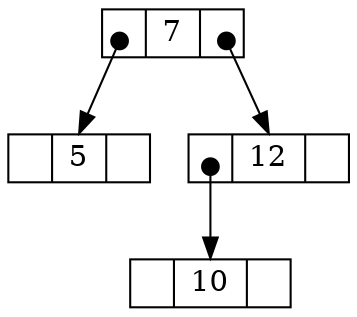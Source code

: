 digraph tree {
  splines=false
  node [shape=record,height=.1]
  edge [tailclip=false, arrowtail=dot, dir=both];

  n0x5610ac272830 [label="<left> | <value> 7 | <right>"];
  n0x5610ac272830:left:c -> n0x5610ac272850:value;
  n0x5610ac272830:right:c -> n0x5610ac272870:value;
  n0x5610ac272850 [label="<left> | <value> 5 | <right>"];
  n0x5610ac272870 [label="<left> | <value> 12 | <right>"];
  n0x5610ac272870:left:c -> n0x5610ac272890:value;
  n0x5610ac272890 [label="<left> | <value> 10 | <right>"];

}
